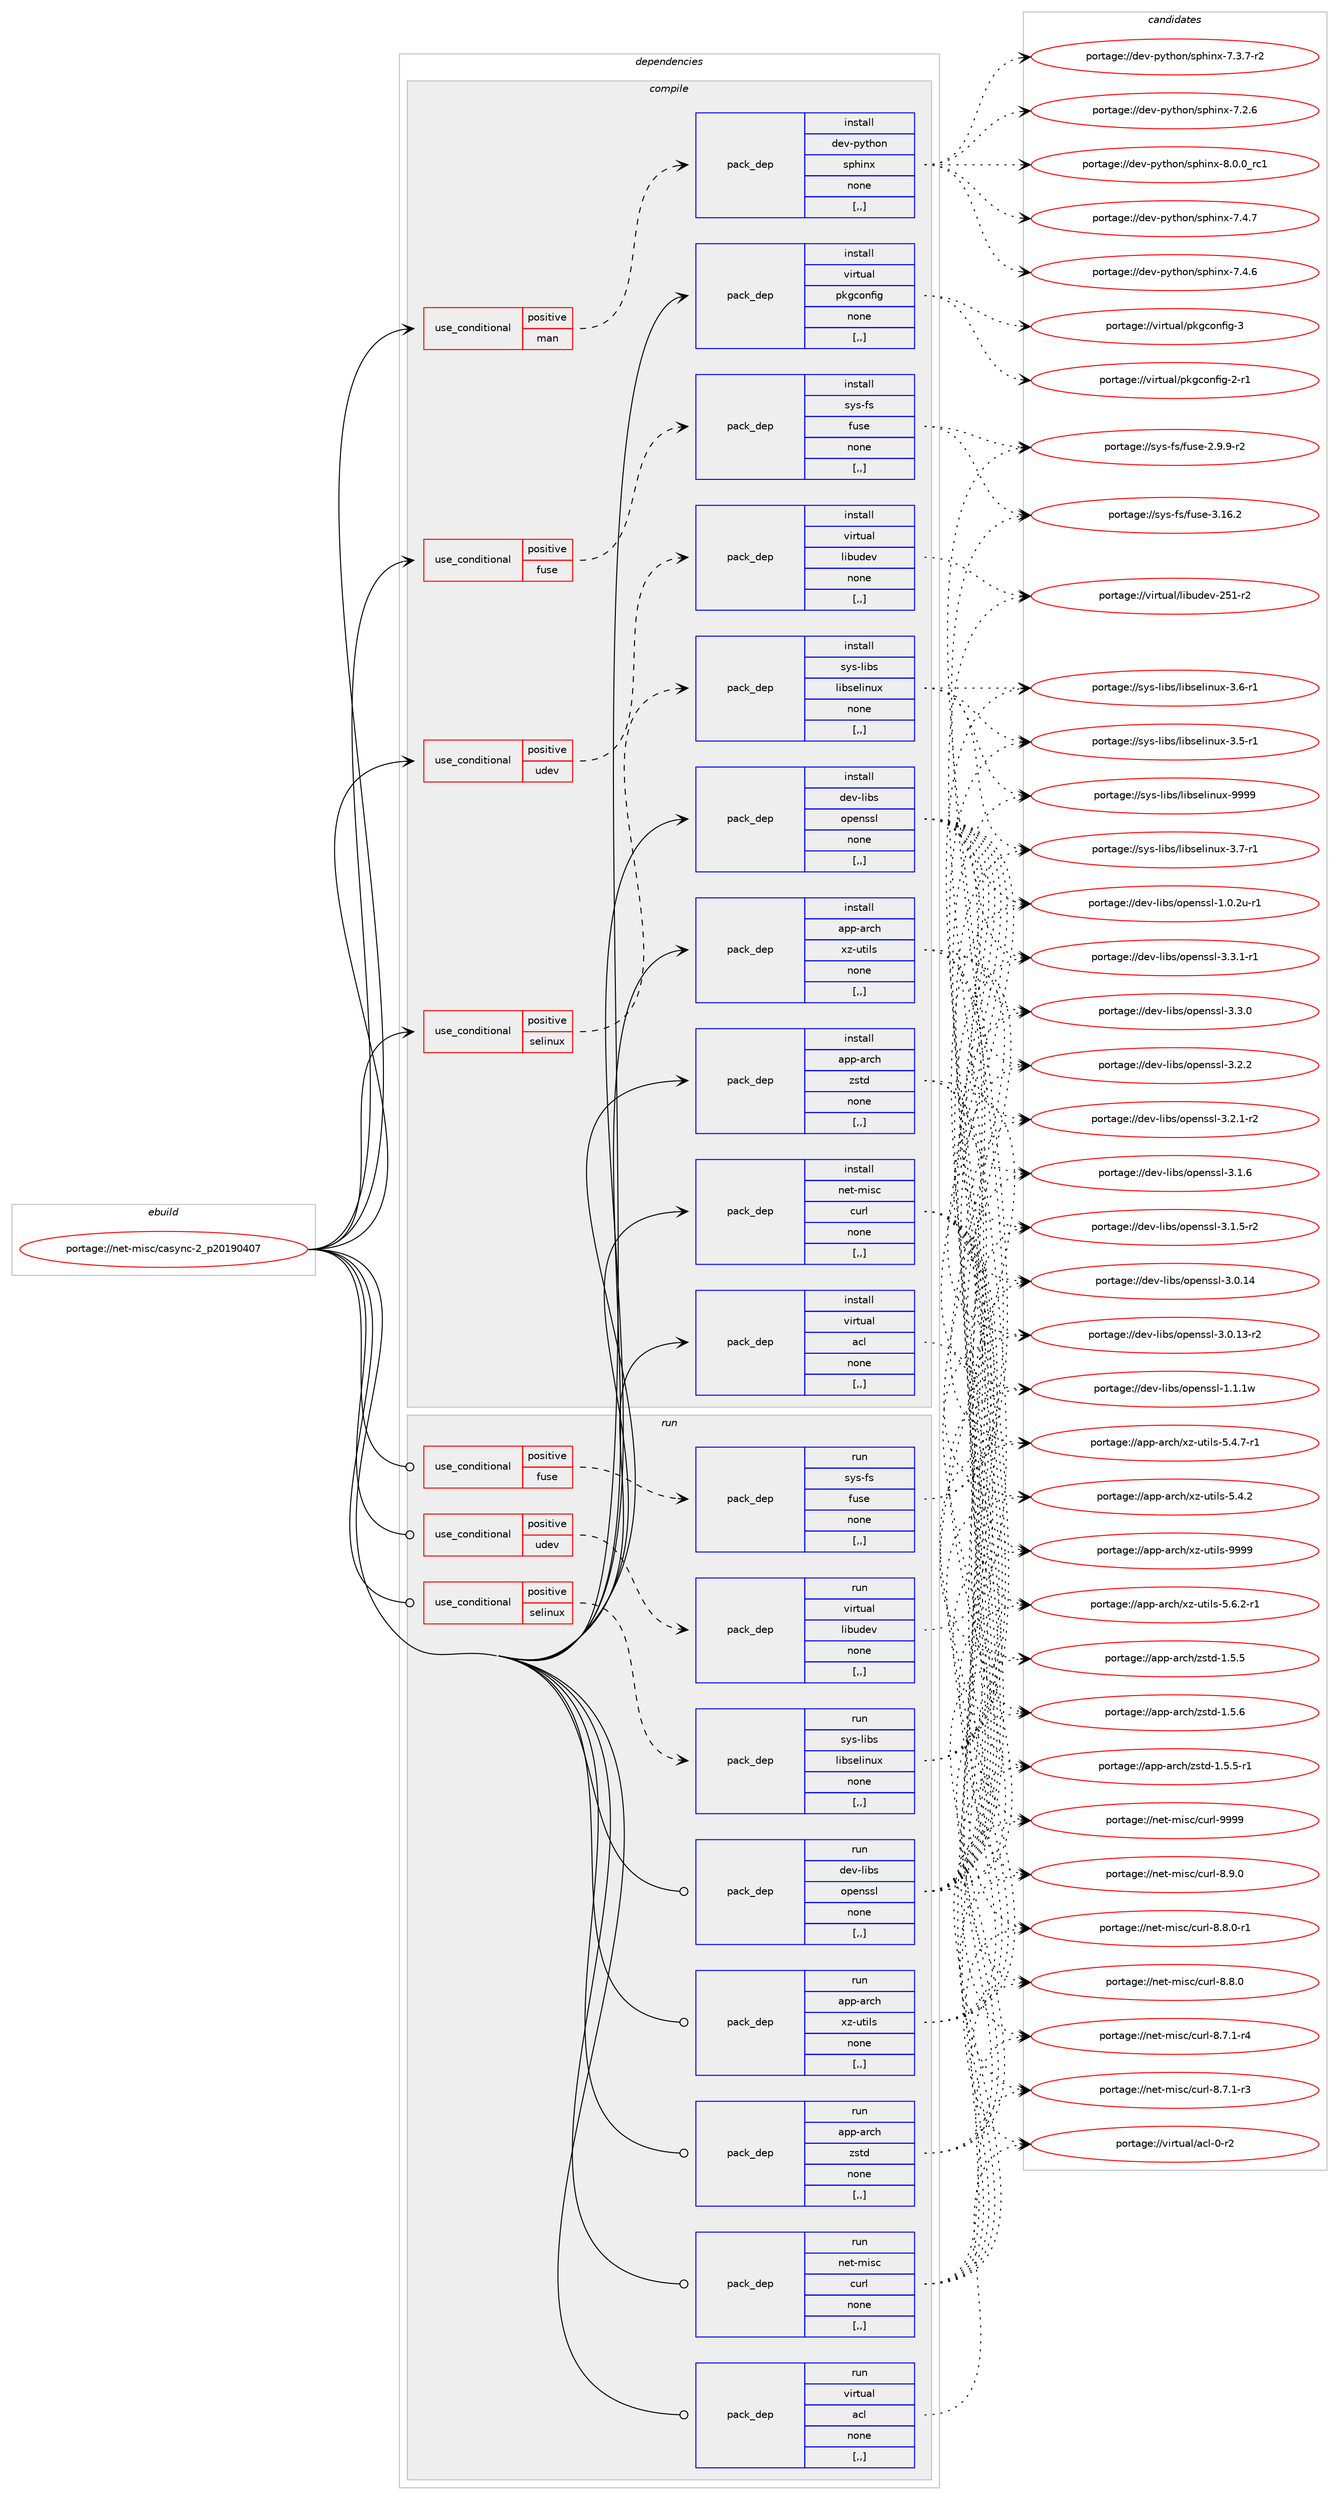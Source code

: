 digraph prolog {

# *************
# Graph options
# *************

newrank=true;
concentrate=true;
compound=true;
graph [rankdir=LR,fontname=Helvetica,fontsize=10,ranksep=1.5];#, ranksep=2.5, nodesep=0.2];
edge  [arrowhead=vee];
node  [fontname=Helvetica,fontsize=10];

# **********
# The ebuild
# **********

subgraph cluster_leftcol {
color=gray;
label=<<i>ebuild</i>>;
id [label="portage://net-misc/casync-2_p20190407", color=red, width=4, href="../net-misc/casync-2_p20190407.svg"];
}

# ****************
# The dependencies
# ****************

subgraph cluster_midcol {
color=gray;
label=<<i>dependencies</i>>;
subgraph cluster_compile {
fillcolor="#eeeeee";
style=filled;
label=<<i>compile</i>>;
subgraph cond96599 {
dependency367926 [label=<<TABLE BORDER="0" CELLBORDER="1" CELLSPACING="0" CELLPADDING="4"><TR><TD ROWSPAN="3" CELLPADDING="10">use_conditional</TD></TR><TR><TD>positive</TD></TR><TR><TD>fuse</TD></TR></TABLE>>, shape=none, color=red];
subgraph pack268667 {
dependency367927 [label=<<TABLE BORDER="0" CELLBORDER="1" CELLSPACING="0" CELLPADDING="4" WIDTH="220"><TR><TD ROWSPAN="6" CELLPADDING="30">pack_dep</TD></TR><TR><TD WIDTH="110">install</TD></TR><TR><TD>sys-fs</TD></TR><TR><TD>fuse</TD></TR><TR><TD>none</TD></TR><TR><TD>[,,]</TD></TR></TABLE>>, shape=none, color=blue];
}
dependency367926:e -> dependency367927:w [weight=20,style="dashed",arrowhead="vee"];
}
id:e -> dependency367926:w [weight=20,style="solid",arrowhead="vee"];
subgraph cond96600 {
dependency367928 [label=<<TABLE BORDER="0" CELLBORDER="1" CELLSPACING="0" CELLPADDING="4"><TR><TD ROWSPAN="3" CELLPADDING="10">use_conditional</TD></TR><TR><TD>positive</TD></TR><TR><TD>man</TD></TR></TABLE>>, shape=none, color=red];
subgraph pack268668 {
dependency367929 [label=<<TABLE BORDER="0" CELLBORDER="1" CELLSPACING="0" CELLPADDING="4" WIDTH="220"><TR><TD ROWSPAN="6" CELLPADDING="30">pack_dep</TD></TR><TR><TD WIDTH="110">install</TD></TR><TR><TD>dev-python</TD></TR><TR><TD>sphinx</TD></TR><TR><TD>none</TD></TR><TR><TD>[,,]</TD></TR></TABLE>>, shape=none, color=blue];
}
dependency367928:e -> dependency367929:w [weight=20,style="dashed",arrowhead="vee"];
}
id:e -> dependency367928:w [weight=20,style="solid",arrowhead="vee"];
subgraph cond96601 {
dependency367930 [label=<<TABLE BORDER="0" CELLBORDER="1" CELLSPACING="0" CELLPADDING="4"><TR><TD ROWSPAN="3" CELLPADDING="10">use_conditional</TD></TR><TR><TD>positive</TD></TR><TR><TD>selinux</TD></TR></TABLE>>, shape=none, color=red];
subgraph pack268669 {
dependency367931 [label=<<TABLE BORDER="0" CELLBORDER="1" CELLSPACING="0" CELLPADDING="4" WIDTH="220"><TR><TD ROWSPAN="6" CELLPADDING="30">pack_dep</TD></TR><TR><TD WIDTH="110">install</TD></TR><TR><TD>sys-libs</TD></TR><TR><TD>libselinux</TD></TR><TR><TD>none</TD></TR><TR><TD>[,,]</TD></TR></TABLE>>, shape=none, color=blue];
}
dependency367930:e -> dependency367931:w [weight=20,style="dashed",arrowhead="vee"];
}
id:e -> dependency367930:w [weight=20,style="solid",arrowhead="vee"];
subgraph cond96602 {
dependency367932 [label=<<TABLE BORDER="0" CELLBORDER="1" CELLSPACING="0" CELLPADDING="4"><TR><TD ROWSPAN="3" CELLPADDING="10">use_conditional</TD></TR><TR><TD>positive</TD></TR><TR><TD>udev</TD></TR></TABLE>>, shape=none, color=red];
subgraph pack268670 {
dependency367933 [label=<<TABLE BORDER="0" CELLBORDER="1" CELLSPACING="0" CELLPADDING="4" WIDTH="220"><TR><TD ROWSPAN="6" CELLPADDING="30">pack_dep</TD></TR><TR><TD WIDTH="110">install</TD></TR><TR><TD>virtual</TD></TR><TR><TD>libudev</TD></TR><TR><TD>none</TD></TR><TR><TD>[,,]</TD></TR></TABLE>>, shape=none, color=blue];
}
dependency367932:e -> dependency367933:w [weight=20,style="dashed",arrowhead="vee"];
}
id:e -> dependency367932:w [weight=20,style="solid",arrowhead="vee"];
subgraph pack268671 {
dependency367934 [label=<<TABLE BORDER="0" CELLBORDER="1" CELLSPACING="0" CELLPADDING="4" WIDTH="220"><TR><TD ROWSPAN="6" CELLPADDING="30">pack_dep</TD></TR><TR><TD WIDTH="110">install</TD></TR><TR><TD>app-arch</TD></TR><TR><TD>xz-utils</TD></TR><TR><TD>none</TD></TR><TR><TD>[,,]</TD></TR></TABLE>>, shape=none, color=blue];
}
id:e -> dependency367934:w [weight=20,style="solid",arrowhead="vee"];
subgraph pack268672 {
dependency367935 [label=<<TABLE BORDER="0" CELLBORDER="1" CELLSPACING="0" CELLPADDING="4" WIDTH="220"><TR><TD ROWSPAN="6" CELLPADDING="30">pack_dep</TD></TR><TR><TD WIDTH="110">install</TD></TR><TR><TD>app-arch</TD></TR><TR><TD>zstd</TD></TR><TR><TD>none</TD></TR><TR><TD>[,,]</TD></TR></TABLE>>, shape=none, color=blue];
}
id:e -> dependency367935:w [weight=20,style="solid",arrowhead="vee"];
subgraph pack268673 {
dependency367936 [label=<<TABLE BORDER="0" CELLBORDER="1" CELLSPACING="0" CELLPADDING="4" WIDTH="220"><TR><TD ROWSPAN="6" CELLPADDING="30">pack_dep</TD></TR><TR><TD WIDTH="110">install</TD></TR><TR><TD>dev-libs</TD></TR><TR><TD>openssl</TD></TR><TR><TD>none</TD></TR><TR><TD>[,,]</TD></TR></TABLE>>, shape=none, color=blue];
}
id:e -> dependency367936:w [weight=20,style="solid",arrowhead="vee"];
subgraph pack268674 {
dependency367937 [label=<<TABLE BORDER="0" CELLBORDER="1" CELLSPACING="0" CELLPADDING="4" WIDTH="220"><TR><TD ROWSPAN="6" CELLPADDING="30">pack_dep</TD></TR><TR><TD WIDTH="110">install</TD></TR><TR><TD>net-misc</TD></TR><TR><TD>curl</TD></TR><TR><TD>none</TD></TR><TR><TD>[,,]</TD></TR></TABLE>>, shape=none, color=blue];
}
id:e -> dependency367937:w [weight=20,style="solid",arrowhead="vee"];
subgraph pack268675 {
dependency367938 [label=<<TABLE BORDER="0" CELLBORDER="1" CELLSPACING="0" CELLPADDING="4" WIDTH="220"><TR><TD ROWSPAN="6" CELLPADDING="30">pack_dep</TD></TR><TR><TD WIDTH="110">install</TD></TR><TR><TD>virtual</TD></TR><TR><TD>acl</TD></TR><TR><TD>none</TD></TR><TR><TD>[,,]</TD></TR></TABLE>>, shape=none, color=blue];
}
id:e -> dependency367938:w [weight=20,style="solid",arrowhead="vee"];
subgraph pack268676 {
dependency367939 [label=<<TABLE BORDER="0" CELLBORDER="1" CELLSPACING="0" CELLPADDING="4" WIDTH="220"><TR><TD ROWSPAN="6" CELLPADDING="30">pack_dep</TD></TR><TR><TD WIDTH="110">install</TD></TR><TR><TD>virtual</TD></TR><TR><TD>pkgconfig</TD></TR><TR><TD>none</TD></TR><TR><TD>[,,]</TD></TR></TABLE>>, shape=none, color=blue];
}
id:e -> dependency367939:w [weight=20,style="solid",arrowhead="vee"];
}
subgraph cluster_compileandrun {
fillcolor="#eeeeee";
style=filled;
label=<<i>compile and run</i>>;
}
subgraph cluster_run {
fillcolor="#eeeeee";
style=filled;
label=<<i>run</i>>;
subgraph cond96603 {
dependency367940 [label=<<TABLE BORDER="0" CELLBORDER="1" CELLSPACING="0" CELLPADDING="4"><TR><TD ROWSPAN="3" CELLPADDING="10">use_conditional</TD></TR><TR><TD>positive</TD></TR><TR><TD>fuse</TD></TR></TABLE>>, shape=none, color=red];
subgraph pack268677 {
dependency367941 [label=<<TABLE BORDER="0" CELLBORDER="1" CELLSPACING="0" CELLPADDING="4" WIDTH="220"><TR><TD ROWSPAN="6" CELLPADDING="30">pack_dep</TD></TR><TR><TD WIDTH="110">run</TD></TR><TR><TD>sys-fs</TD></TR><TR><TD>fuse</TD></TR><TR><TD>none</TD></TR><TR><TD>[,,]</TD></TR></TABLE>>, shape=none, color=blue];
}
dependency367940:e -> dependency367941:w [weight=20,style="dashed",arrowhead="vee"];
}
id:e -> dependency367940:w [weight=20,style="solid",arrowhead="odot"];
subgraph cond96604 {
dependency367942 [label=<<TABLE BORDER="0" CELLBORDER="1" CELLSPACING="0" CELLPADDING="4"><TR><TD ROWSPAN="3" CELLPADDING="10">use_conditional</TD></TR><TR><TD>positive</TD></TR><TR><TD>selinux</TD></TR></TABLE>>, shape=none, color=red];
subgraph pack268678 {
dependency367943 [label=<<TABLE BORDER="0" CELLBORDER="1" CELLSPACING="0" CELLPADDING="4" WIDTH="220"><TR><TD ROWSPAN="6" CELLPADDING="30">pack_dep</TD></TR><TR><TD WIDTH="110">run</TD></TR><TR><TD>sys-libs</TD></TR><TR><TD>libselinux</TD></TR><TR><TD>none</TD></TR><TR><TD>[,,]</TD></TR></TABLE>>, shape=none, color=blue];
}
dependency367942:e -> dependency367943:w [weight=20,style="dashed",arrowhead="vee"];
}
id:e -> dependency367942:w [weight=20,style="solid",arrowhead="odot"];
subgraph cond96605 {
dependency367944 [label=<<TABLE BORDER="0" CELLBORDER="1" CELLSPACING="0" CELLPADDING="4"><TR><TD ROWSPAN="3" CELLPADDING="10">use_conditional</TD></TR><TR><TD>positive</TD></TR><TR><TD>udev</TD></TR></TABLE>>, shape=none, color=red];
subgraph pack268679 {
dependency367945 [label=<<TABLE BORDER="0" CELLBORDER="1" CELLSPACING="0" CELLPADDING="4" WIDTH="220"><TR><TD ROWSPAN="6" CELLPADDING="30">pack_dep</TD></TR><TR><TD WIDTH="110">run</TD></TR><TR><TD>virtual</TD></TR><TR><TD>libudev</TD></TR><TR><TD>none</TD></TR><TR><TD>[,,]</TD></TR></TABLE>>, shape=none, color=blue];
}
dependency367944:e -> dependency367945:w [weight=20,style="dashed",arrowhead="vee"];
}
id:e -> dependency367944:w [weight=20,style="solid",arrowhead="odot"];
subgraph pack268680 {
dependency367946 [label=<<TABLE BORDER="0" CELLBORDER="1" CELLSPACING="0" CELLPADDING="4" WIDTH="220"><TR><TD ROWSPAN="6" CELLPADDING="30">pack_dep</TD></TR><TR><TD WIDTH="110">run</TD></TR><TR><TD>app-arch</TD></TR><TR><TD>xz-utils</TD></TR><TR><TD>none</TD></TR><TR><TD>[,,]</TD></TR></TABLE>>, shape=none, color=blue];
}
id:e -> dependency367946:w [weight=20,style="solid",arrowhead="odot"];
subgraph pack268681 {
dependency367947 [label=<<TABLE BORDER="0" CELLBORDER="1" CELLSPACING="0" CELLPADDING="4" WIDTH="220"><TR><TD ROWSPAN="6" CELLPADDING="30">pack_dep</TD></TR><TR><TD WIDTH="110">run</TD></TR><TR><TD>app-arch</TD></TR><TR><TD>zstd</TD></TR><TR><TD>none</TD></TR><TR><TD>[,,]</TD></TR></TABLE>>, shape=none, color=blue];
}
id:e -> dependency367947:w [weight=20,style="solid",arrowhead="odot"];
subgraph pack268682 {
dependency367948 [label=<<TABLE BORDER="0" CELLBORDER="1" CELLSPACING="0" CELLPADDING="4" WIDTH="220"><TR><TD ROWSPAN="6" CELLPADDING="30">pack_dep</TD></TR><TR><TD WIDTH="110">run</TD></TR><TR><TD>dev-libs</TD></TR><TR><TD>openssl</TD></TR><TR><TD>none</TD></TR><TR><TD>[,,]</TD></TR></TABLE>>, shape=none, color=blue];
}
id:e -> dependency367948:w [weight=20,style="solid",arrowhead="odot"];
subgraph pack268683 {
dependency367949 [label=<<TABLE BORDER="0" CELLBORDER="1" CELLSPACING="0" CELLPADDING="4" WIDTH="220"><TR><TD ROWSPAN="6" CELLPADDING="30">pack_dep</TD></TR><TR><TD WIDTH="110">run</TD></TR><TR><TD>net-misc</TD></TR><TR><TD>curl</TD></TR><TR><TD>none</TD></TR><TR><TD>[,,]</TD></TR></TABLE>>, shape=none, color=blue];
}
id:e -> dependency367949:w [weight=20,style="solid",arrowhead="odot"];
subgraph pack268684 {
dependency367950 [label=<<TABLE BORDER="0" CELLBORDER="1" CELLSPACING="0" CELLPADDING="4" WIDTH="220"><TR><TD ROWSPAN="6" CELLPADDING="30">pack_dep</TD></TR><TR><TD WIDTH="110">run</TD></TR><TR><TD>virtual</TD></TR><TR><TD>acl</TD></TR><TR><TD>none</TD></TR><TR><TD>[,,]</TD></TR></TABLE>>, shape=none, color=blue];
}
id:e -> dependency367950:w [weight=20,style="solid",arrowhead="odot"];
}
}

# **************
# The candidates
# **************

subgraph cluster_choices {
rank=same;
color=gray;
label=<<i>candidates</i>>;

subgraph choice268667 {
color=black;
nodesep=1;
choice115121115451021154710211711510145514649544650 [label="portage://sys-fs/fuse-3.16.2", color=red, width=4,href="../sys-fs/fuse-3.16.2.svg"];
choice11512111545102115471021171151014550465746574511450 [label="portage://sys-fs/fuse-2.9.9-r2", color=red, width=4,href="../sys-fs/fuse-2.9.9-r2.svg"];
dependency367927:e -> choice115121115451021154710211711510145514649544650:w [style=dotted,weight="100"];
dependency367927:e -> choice11512111545102115471021171151014550465746574511450:w [style=dotted,weight="100"];
}
subgraph choice268668 {
color=black;
nodesep=1;
choice1001011184511212111610411111047115112104105110120455646484648951149949 [label="portage://dev-python/sphinx-8.0.0_rc1", color=red, width=4,href="../dev-python/sphinx-8.0.0_rc1.svg"];
choice1001011184511212111610411111047115112104105110120455546524655 [label="portage://dev-python/sphinx-7.4.7", color=red, width=4,href="../dev-python/sphinx-7.4.7.svg"];
choice1001011184511212111610411111047115112104105110120455546524654 [label="portage://dev-python/sphinx-7.4.6", color=red, width=4,href="../dev-python/sphinx-7.4.6.svg"];
choice10010111845112121116104111110471151121041051101204555465146554511450 [label="portage://dev-python/sphinx-7.3.7-r2", color=red, width=4,href="../dev-python/sphinx-7.3.7-r2.svg"];
choice1001011184511212111610411111047115112104105110120455546504654 [label="portage://dev-python/sphinx-7.2.6", color=red, width=4,href="../dev-python/sphinx-7.2.6.svg"];
dependency367929:e -> choice1001011184511212111610411111047115112104105110120455646484648951149949:w [style=dotted,weight="100"];
dependency367929:e -> choice1001011184511212111610411111047115112104105110120455546524655:w [style=dotted,weight="100"];
dependency367929:e -> choice1001011184511212111610411111047115112104105110120455546524654:w [style=dotted,weight="100"];
dependency367929:e -> choice10010111845112121116104111110471151121041051101204555465146554511450:w [style=dotted,weight="100"];
dependency367929:e -> choice1001011184511212111610411111047115112104105110120455546504654:w [style=dotted,weight="100"];
}
subgraph choice268669 {
color=black;
nodesep=1;
choice115121115451081059811547108105981151011081051101171204557575757 [label="portage://sys-libs/libselinux-9999", color=red, width=4,href="../sys-libs/libselinux-9999.svg"];
choice11512111545108105981154710810598115101108105110117120455146554511449 [label="portage://sys-libs/libselinux-3.7-r1", color=red, width=4,href="../sys-libs/libselinux-3.7-r1.svg"];
choice11512111545108105981154710810598115101108105110117120455146544511449 [label="portage://sys-libs/libselinux-3.6-r1", color=red, width=4,href="../sys-libs/libselinux-3.6-r1.svg"];
choice11512111545108105981154710810598115101108105110117120455146534511449 [label="portage://sys-libs/libselinux-3.5-r1", color=red, width=4,href="../sys-libs/libselinux-3.5-r1.svg"];
dependency367931:e -> choice115121115451081059811547108105981151011081051101171204557575757:w [style=dotted,weight="100"];
dependency367931:e -> choice11512111545108105981154710810598115101108105110117120455146554511449:w [style=dotted,weight="100"];
dependency367931:e -> choice11512111545108105981154710810598115101108105110117120455146544511449:w [style=dotted,weight="100"];
dependency367931:e -> choice11512111545108105981154710810598115101108105110117120455146534511449:w [style=dotted,weight="100"];
}
subgraph choice268670 {
color=black;
nodesep=1;
choice118105114116117971084710810598117100101118455053494511450 [label="portage://virtual/libudev-251-r2", color=red, width=4,href="../virtual/libudev-251-r2.svg"];
dependency367933:e -> choice118105114116117971084710810598117100101118455053494511450:w [style=dotted,weight="100"];
}
subgraph choice268671 {
color=black;
nodesep=1;
choice9711211245971149910447120122451171161051081154557575757 [label="portage://app-arch/xz-utils-9999", color=red, width=4,href="../app-arch/xz-utils-9999.svg"];
choice9711211245971149910447120122451171161051081154553465446504511449 [label="portage://app-arch/xz-utils-5.6.2-r1", color=red, width=4,href="../app-arch/xz-utils-5.6.2-r1.svg"];
choice9711211245971149910447120122451171161051081154553465246554511449 [label="portage://app-arch/xz-utils-5.4.7-r1", color=red, width=4,href="../app-arch/xz-utils-5.4.7-r1.svg"];
choice971121124597114991044712012245117116105108115455346524650 [label="portage://app-arch/xz-utils-5.4.2", color=red, width=4,href="../app-arch/xz-utils-5.4.2.svg"];
dependency367934:e -> choice9711211245971149910447120122451171161051081154557575757:w [style=dotted,weight="100"];
dependency367934:e -> choice9711211245971149910447120122451171161051081154553465446504511449:w [style=dotted,weight="100"];
dependency367934:e -> choice9711211245971149910447120122451171161051081154553465246554511449:w [style=dotted,weight="100"];
dependency367934:e -> choice971121124597114991044712012245117116105108115455346524650:w [style=dotted,weight="100"];
}
subgraph choice268672 {
color=black;
nodesep=1;
choice9711211245971149910447122115116100454946534654 [label="portage://app-arch/zstd-1.5.6", color=red, width=4,href="../app-arch/zstd-1.5.6.svg"];
choice97112112459711499104471221151161004549465346534511449 [label="portage://app-arch/zstd-1.5.5-r1", color=red, width=4,href="../app-arch/zstd-1.5.5-r1.svg"];
choice9711211245971149910447122115116100454946534653 [label="portage://app-arch/zstd-1.5.5", color=red, width=4,href="../app-arch/zstd-1.5.5.svg"];
dependency367935:e -> choice9711211245971149910447122115116100454946534654:w [style=dotted,weight="100"];
dependency367935:e -> choice97112112459711499104471221151161004549465346534511449:w [style=dotted,weight="100"];
dependency367935:e -> choice9711211245971149910447122115116100454946534653:w [style=dotted,weight="100"];
}
subgraph choice268673 {
color=black;
nodesep=1;
choice1001011184510810598115471111121011101151151084551465146494511449 [label="portage://dev-libs/openssl-3.3.1-r1", color=red, width=4,href="../dev-libs/openssl-3.3.1-r1.svg"];
choice100101118451081059811547111112101110115115108455146514648 [label="portage://dev-libs/openssl-3.3.0", color=red, width=4,href="../dev-libs/openssl-3.3.0.svg"];
choice100101118451081059811547111112101110115115108455146504650 [label="portage://dev-libs/openssl-3.2.2", color=red, width=4,href="../dev-libs/openssl-3.2.2.svg"];
choice1001011184510810598115471111121011101151151084551465046494511450 [label="portage://dev-libs/openssl-3.2.1-r2", color=red, width=4,href="../dev-libs/openssl-3.2.1-r2.svg"];
choice100101118451081059811547111112101110115115108455146494654 [label="portage://dev-libs/openssl-3.1.6", color=red, width=4,href="../dev-libs/openssl-3.1.6.svg"];
choice1001011184510810598115471111121011101151151084551464946534511450 [label="portage://dev-libs/openssl-3.1.5-r2", color=red, width=4,href="../dev-libs/openssl-3.1.5-r2.svg"];
choice10010111845108105981154711111210111011511510845514648464952 [label="portage://dev-libs/openssl-3.0.14", color=red, width=4,href="../dev-libs/openssl-3.0.14.svg"];
choice100101118451081059811547111112101110115115108455146484649514511450 [label="portage://dev-libs/openssl-3.0.13-r2", color=red, width=4,href="../dev-libs/openssl-3.0.13-r2.svg"];
choice100101118451081059811547111112101110115115108454946494649119 [label="portage://dev-libs/openssl-1.1.1w", color=red, width=4,href="../dev-libs/openssl-1.1.1w.svg"];
choice1001011184510810598115471111121011101151151084549464846501174511449 [label="portage://dev-libs/openssl-1.0.2u-r1", color=red, width=4,href="../dev-libs/openssl-1.0.2u-r1.svg"];
dependency367936:e -> choice1001011184510810598115471111121011101151151084551465146494511449:w [style=dotted,weight="100"];
dependency367936:e -> choice100101118451081059811547111112101110115115108455146514648:w [style=dotted,weight="100"];
dependency367936:e -> choice100101118451081059811547111112101110115115108455146504650:w [style=dotted,weight="100"];
dependency367936:e -> choice1001011184510810598115471111121011101151151084551465046494511450:w [style=dotted,weight="100"];
dependency367936:e -> choice100101118451081059811547111112101110115115108455146494654:w [style=dotted,weight="100"];
dependency367936:e -> choice1001011184510810598115471111121011101151151084551464946534511450:w [style=dotted,weight="100"];
dependency367936:e -> choice10010111845108105981154711111210111011511510845514648464952:w [style=dotted,weight="100"];
dependency367936:e -> choice100101118451081059811547111112101110115115108455146484649514511450:w [style=dotted,weight="100"];
dependency367936:e -> choice100101118451081059811547111112101110115115108454946494649119:w [style=dotted,weight="100"];
dependency367936:e -> choice1001011184510810598115471111121011101151151084549464846501174511449:w [style=dotted,weight="100"];
}
subgraph choice268674 {
color=black;
nodesep=1;
choice110101116451091051159947991171141084557575757 [label="portage://net-misc/curl-9999", color=red, width=4,href="../net-misc/curl-9999.svg"];
choice11010111645109105115994799117114108455646574648 [label="portage://net-misc/curl-8.9.0", color=red, width=4,href="../net-misc/curl-8.9.0.svg"];
choice110101116451091051159947991171141084556465646484511449 [label="portage://net-misc/curl-8.8.0-r1", color=red, width=4,href="../net-misc/curl-8.8.0-r1.svg"];
choice11010111645109105115994799117114108455646564648 [label="portage://net-misc/curl-8.8.0", color=red, width=4,href="../net-misc/curl-8.8.0.svg"];
choice110101116451091051159947991171141084556465546494511452 [label="portage://net-misc/curl-8.7.1-r4", color=red, width=4,href="../net-misc/curl-8.7.1-r4.svg"];
choice110101116451091051159947991171141084556465546494511451 [label="portage://net-misc/curl-8.7.1-r3", color=red, width=4,href="../net-misc/curl-8.7.1-r3.svg"];
dependency367937:e -> choice110101116451091051159947991171141084557575757:w [style=dotted,weight="100"];
dependency367937:e -> choice11010111645109105115994799117114108455646574648:w [style=dotted,weight="100"];
dependency367937:e -> choice110101116451091051159947991171141084556465646484511449:w [style=dotted,weight="100"];
dependency367937:e -> choice11010111645109105115994799117114108455646564648:w [style=dotted,weight="100"];
dependency367937:e -> choice110101116451091051159947991171141084556465546494511452:w [style=dotted,weight="100"];
dependency367937:e -> choice110101116451091051159947991171141084556465546494511451:w [style=dotted,weight="100"];
}
subgraph choice268675 {
color=black;
nodesep=1;
choice1181051141161179710847979910845484511450 [label="portage://virtual/acl-0-r2", color=red, width=4,href="../virtual/acl-0-r2.svg"];
dependency367938:e -> choice1181051141161179710847979910845484511450:w [style=dotted,weight="100"];
}
subgraph choice268676 {
color=black;
nodesep=1;
choice1181051141161179710847112107103991111101021051034551 [label="portage://virtual/pkgconfig-3", color=red, width=4,href="../virtual/pkgconfig-3.svg"];
choice11810511411611797108471121071039911111010210510345504511449 [label="portage://virtual/pkgconfig-2-r1", color=red, width=4,href="../virtual/pkgconfig-2-r1.svg"];
dependency367939:e -> choice1181051141161179710847112107103991111101021051034551:w [style=dotted,weight="100"];
dependency367939:e -> choice11810511411611797108471121071039911111010210510345504511449:w [style=dotted,weight="100"];
}
subgraph choice268677 {
color=black;
nodesep=1;
choice115121115451021154710211711510145514649544650 [label="portage://sys-fs/fuse-3.16.2", color=red, width=4,href="../sys-fs/fuse-3.16.2.svg"];
choice11512111545102115471021171151014550465746574511450 [label="portage://sys-fs/fuse-2.9.9-r2", color=red, width=4,href="../sys-fs/fuse-2.9.9-r2.svg"];
dependency367941:e -> choice115121115451021154710211711510145514649544650:w [style=dotted,weight="100"];
dependency367941:e -> choice11512111545102115471021171151014550465746574511450:w [style=dotted,weight="100"];
}
subgraph choice268678 {
color=black;
nodesep=1;
choice115121115451081059811547108105981151011081051101171204557575757 [label="portage://sys-libs/libselinux-9999", color=red, width=4,href="../sys-libs/libselinux-9999.svg"];
choice11512111545108105981154710810598115101108105110117120455146554511449 [label="portage://sys-libs/libselinux-3.7-r1", color=red, width=4,href="../sys-libs/libselinux-3.7-r1.svg"];
choice11512111545108105981154710810598115101108105110117120455146544511449 [label="portage://sys-libs/libselinux-3.6-r1", color=red, width=4,href="../sys-libs/libselinux-3.6-r1.svg"];
choice11512111545108105981154710810598115101108105110117120455146534511449 [label="portage://sys-libs/libselinux-3.5-r1", color=red, width=4,href="../sys-libs/libselinux-3.5-r1.svg"];
dependency367943:e -> choice115121115451081059811547108105981151011081051101171204557575757:w [style=dotted,weight="100"];
dependency367943:e -> choice11512111545108105981154710810598115101108105110117120455146554511449:w [style=dotted,weight="100"];
dependency367943:e -> choice11512111545108105981154710810598115101108105110117120455146544511449:w [style=dotted,weight="100"];
dependency367943:e -> choice11512111545108105981154710810598115101108105110117120455146534511449:w [style=dotted,weight="100"];
}
subgraph choice268679 {
color=black;
nodesep=1;
choice118105114116117971084710810598117100101118455053494511450 [label="portage://virtual/libudev-251-r2", color=red, width=4,href="../virtual/libudev-251-r2.svg"];
dependency367945:e -> choice118105114116117971084710810598117100101118455053494511450:w [style=dotted,weight="100"];
}
subgraph choice268680 {
color=black;
nodesep=1;
choice9711211245971149910447120122451171161051081154557575757 [label="portage://app-arch/xz-utils-9999", color=red, width=4,href="../app-arch/xz-utils-9999.svg"];
choice9711211245971149910447120122451171161051081154553465446504511449 [label="portage://app-arch/xz-utils-5.6.2-r1", color=red, width=4,href="../app-arch/xz-utils-5.6.2-r1.svg"];
choice9711211245971149910447120122451171161051081154553465246554511449 [label="portage://app-arch/xz-utils-5.4.7-r1", color=red, width=4,href="../app-arch/xz-utils-5.4.7-r1.svg"];
choice971121124597114991044712012245117116105108115455346524650 [label="portage://app-arch/xz-utils-5.4.2", color=red, width=4,href="../app-arch/xz-utils-5.4.2.svg"];
dependency367946:e -> choice9711211245971149910447120122451171161051081154557575757:w [style=dotted,weight="100"];
dependency367946:e -> choice9711211245971149910447120122451171161051081154553465446504511449:w [style=dotted,weight="100"];
dependency367946:e -> choice9711211245971149910447120122451171161051081154553465246554511449:w [style=dotted,weight="100"];
dependency367946:e -> choice971121124597114991044712012245117116105108115455346524650:w [style=dotted,weight="100"];
}
subgraph choice268681 {
color=black;
nodesep=1;
choice9711211245971149910447122115116100454946534654 [label="portage://app-arch/zstd-1.5.6", color=red, width=4,href="../app-arch/zstd-1.5.6.svg"];
choice97112112459711499104471221151161004549465346534511449 [label="portage://app-arch/zstd-1.5.5-r1", color=red, width=4,href="../app-arch/zstd-1.5.5-r1.svg"];
choice9711211245971149910447122115116100454946534653 [label="portage://app-arch/zstd-1.5.5", color=red, width=4,href="../app-arch/zstd-1.5.5.svg"];
dependency367947:e -> choice9711211245971149910447122115116100454946534654:w [style=dotted,weight="100"];
dependency367947:e -> choice97112112459711499104471221151161004549465346534511449:w [style=dotted,weight="100"];
dependency367947:e -> choice9711211245971149910447122115116100454946534653:w [style=dotted,weight="100"];
}
subgraph choice268682 {
color=black;
nodesep=1;
choice1001011184510810598115471111121011101151151084551465146494511449 [label="portage://dev-libs/openssl-3.3.1-r1", color=red, width=4,href="../dev-libs/openssl-3.3.1-r1.svg"];
choice100101118451081059811547111112101110115115108455146514648 [label="portage://dev-libs/openssl-3.3.0", color=red, width=4,href="../dev-libs/openssl-3.3.0.svg"];
choice100101118451081059811547111112101110115115108455146504650 [label="portage://dev-libs/openssl-3.2.2", color=red, width=4,href="../dev-libs/openssl-3.2.2.svg"];
choice1001011184510810598115471111121011101151151084551465046494511450 [label="portage://dev-libs/openssl-3.2.1-r2", color=red, width=4,href="../dev-libs/openssl-3.2.1-r2.svg"];
choice100101118451081059811547111112101110115115108455146494654 [label="portage://dev-libs/openssl-3.1.6", color=red, width=4,href="../dev-libs/openssl-3.1.6.svg"];
choice1001011184510810598115471111121011101151151084551464946534511450 [label="portage://dev-libs/openssl-3.1.5-r2", color=red, width=4,href="../dev-libs/openssl-3.1.5-r2.svg"];
choice10010111845108105981154711111210111011511510845514648464952 [label="portage://dev-libs/openssl-3.0.14", color=red, width=4,href="../dev-libs/openssl-3.0.14.svg"];
choice100101118451081059811547111112101110115115108455146484649514511450 [label="portage://dev-libs/openssl-3.0.13-r2", color=red, width=4,href="../dev-libs/openssl-3.0.13-r2.svg"];
choice100101118451081059811547111112101110115115108454946494649119 [label="portage://dev-libs/openssl-1.1.1w", color=red, width=4,href="../dev-libs/openssl-1.1.1w.svg"];
choice1001011184510810598115471111121011101151151084549464846501174511449 [label="portage://dev-libs/openssl-1.0.2u-r1", color=red, width=4,href="../dev-libs/openssl-1.0.2u-r1.svg"];
dependency367948:e -> choice1001011184510810598115471111121011101151151084551465146494511449:w [style=dotted,weight="100"];
dependency367948:e -> choice100101118451081059811547111112101110115115108455146514648:w [style=dotted,weight="100"];
dependency367948:e -> choice100101118451081059811547111112101110115115108455146504650:w [style=dotted,weight="100"];
dependency367948:e -> choice1001011184510810598115471111121011101151151084551465046494511450:w [style=dotted,weight="100"];
dependency367948:e -> choice100101118451081059811547111112101110115115108455146494654:w [style=dotted,weight="100"];
dependency367948:e -> choice1001011184510810598115471111121011101151151084551464946534511450:w [style=dotted,weight="100"];
dependency367948:e -> choice10010111845108105981154711111210111011511510845514648464952:w [style=dotted,weight="100"];
dependency367948:e -> choice100101118451081059811547111112101110115115108455146484649514511450:w [style=dotted,weight="100"];
dependency367948:e -> choice100101118451081059811547111112101110115115108454946494649119:w [style=dotted,weight="100"];
dependency367948:e -> choice1001011184510810598115471111121011101151151084549464846501174511449:w [style=dotted,weight="100"];
}
subgraph choice268683 {
color=black;
nodesep=1;
choice110101116451091051159947991171141084557575757 [label="portage://net-misc/curl-9999", color=red, width=4,href="../net-misc/curl-9999.svg"];
choice11010111645109105115994799117114108455646574648 [label="portage://net-misc/curl-8.9.0", color=red, width=4,href="../net-misc/curl-8.9.0.svg"];
choice110101116451091051159947991171141084556465646484511449 [label="portage://net-misc/curl-8.8.0-r1", color=red, width=4,href="../net-misc/curl-8.8.0-r1.svg"];
choice11010111645109105115994799117114108455646564648 [label="portage://net-misc/curl-8.8.0", color=red, width=4,href="../net-misc/curl-8.8.0.svg"];
choice110101116451091051159947991171141084556465546494511452 [label="portage://net-misc/curl-8.7.1-r4", color=red, width=4,href="../net-misc/curl-8.7.1-r4.svg"];
choice110101116451091051159947991171141084556465546494511451 [label="portage://net-misc/curl-8.7.1-r3", color=red, width=4,href="../net-misc/curl-8.7.1-r3.svg"];
dependency367949:e -> choice110101116451091051159947991171141084557575757:w [style=dotted,weight="100"];
dependency367949:e -> choice11010111645109105115994799117114108455646574648:w [style=dotted,weight="100"];
dependency367949:e -> choice110101116451091051159947991171141084556465646484511449:w [style=dotted,weight="100"];
dependency367949:e -> choice11010111645109105115994799117114108455646564648:w [style=dotted,weight="100"];
dependency367949:e -> choice110101116451091051159947991171141084556465546494511452:w [style=dotted,weight="100"];
dependency367949:e -> choice110101116451091051159947991171141084556465546494511451:w [style=dotted,weight="100"];
}
subgraph choice268684 {
color=black;
nodesep=1;
choice1181051141161179710847979910845484511450 [label="portage://virtual/acl-0-r2", color=red, width=4,href="../virtual/acl-0-r2.svg"];
dependency367950:e -> choice1181051141161179710847979910845484511450:w [style=dotted,weight="100"];
}
}

}
